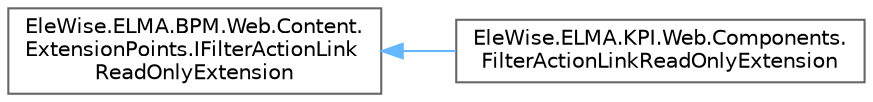 digraph "Graphical Class Hierarchy"
{
 // LATEX_PDF_SIZE
  bgcolor="transparent";
  edge [fontname=Helvetica,fontsize=10,labelfontname=Helvetica,labelfontsize=10];
  node [fontname=Helvetica,fontsize=10,shape=box,height=0.2,width=0.4];
  rankdir="LR";
  Node0 [id="Node000000",label="EleWise.ELMA.BPM.Web.Content.\lExtensionPoints.IFilterActionLink\lReadOnlyExtension",height=0.2,width=0.4,color="grey40", fillcolor="white", style="filled",URL="$interface_ele_wise_1_1_e_l_m_a_1_1_b_p_m_1_1_web_1_1_content_1_1_extension_points_1_1_i_filter_action_link_read_only_extension.html",tooltip=" "];
  Node0 -> Node1 [id="edge753_Node000000_Node000001",dir="back",color="steelblue1",style="solid",tooltip=" "];
  Node1 [id="Node000001",label="EleWise.ELMA.KPI.Web.Components.\lFilterActionLinkReadOnlyExtension",height=0.2,width=0.4,color="grey40", fillcolor="white", style="filled",URL="$class_ele_wise_1_1_e_l_m_a_1_1_k_p_i_1_1_web_1_1_components_1_1_filter_action_link_read_only_extension.html",tooltip=" "];
}
